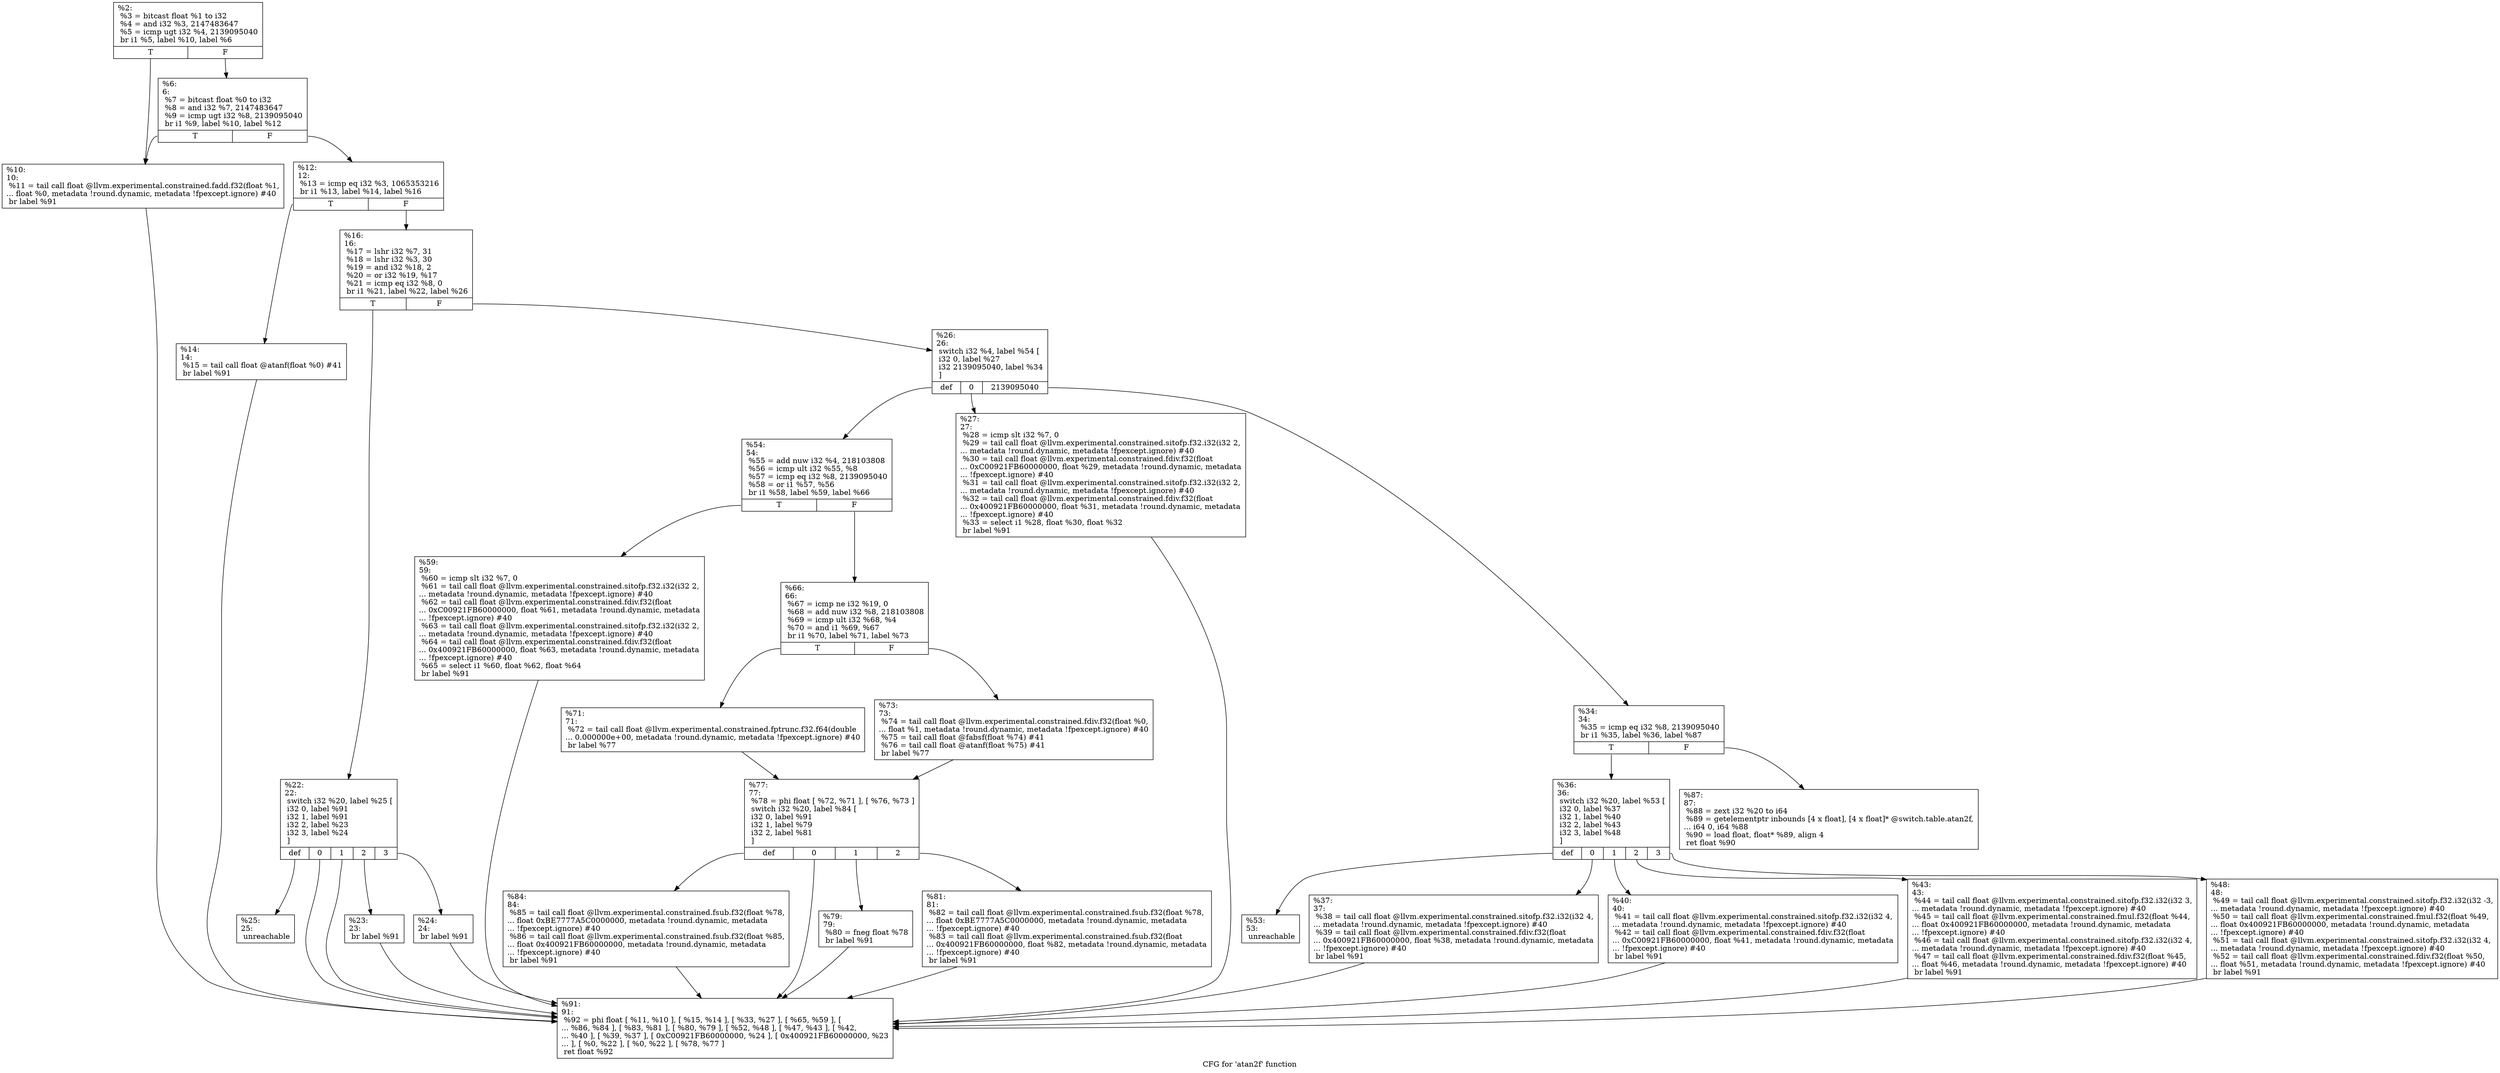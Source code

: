 digraph "CFG for 'atan2f' function" {
	label="CFG for 'atan2f' function";

	Node0x1c25770 [shape=record,label="{%2:\l  %3 = bitcast float %1 to i32\l  %4 = and i32 %3, 2147483647\l  %5 = icmp ugt i32 %4, 2139095040\l  br i1 %5, label %10, label %6\l|{<s0>T|<s1>F}}"];
	Node0x1c25770:s0 -> Node0x1c25810;
	Node0x1c25770:s1 -> Node0x1c257c0;
	Node0x1c257c0 [shape=record,label="{%6:\l6:                                                \l  %7 = bitcast float %0 to i32\l  %8 = and i32 %7, 2147483647\l  %9 = icmp ugt i32 %8, 2139095040\l  br i1 %9, label %10, label %12\l|{<s0>T|<s1>F}}"];
	Node0x1c257c0:s0 -> Node0x1c25810;
	Node0x1c257c0:s1 -> Node0x1c25860;
	Node0x1c25810 [shape=record,label="{%10:\l10:                                               \l  %11 = tail call float @llvm.experimental.constrained.fadd.f32(float %1,\l... float %0, metadata !round.dynamic, metadata !fpexcept.ignore) #40\l  br label %91\l}"];
	Node0x1c25810 -> Node0x1c26080;
	Node0x1c25860 [shape=record,label="{%12:\l12:                                               \l  %13 = icmp eq i32 %3, 1065353216\l  br i1 %13, label %14, label %16\l|{<s0>T|<s1>F}}"];
	Node0x1c25860:s0 -> Node0x1c258b0;
	Node0x1c25860:s1 -> Node0x1c25900;
	Node0x1c258b0 [shape=record,label="{%14:\l14:                                               \l  %15 = tail call float @atanf(float %0) #41\l  br label %91\l}"];
	Node0x1c258b0 -> Node0x1c26080;
	Node0x1c25900 [shape=record,label="{%16:\l16:                                               \l  %17 = lshr i32 %7, 31\l  %18 = lshr i32 %3, 30\l  %19 = and i32 %18, 2\l  %20 = or i32 %19, %17\l  %21 = icmp eq i32 %8, 0\l  br i1 %21, label %22, label %26\l|{<s0>T|<s1>F}}"];
	Node0x1c25900:s0 -> Node0x1c25950;
	Node0x1c25900:s1 -> Node0x1c25a90;
	Node0x1c25950 [shape=record,label="{%22:\l22:                                               \l  switch i32 %20, label %25 [\l    i32 0, label %91\l    i32 1, label %91\l    i32 2, label %23\l    i32 3, label %24\l  ]\l|{<s0>def|<s1>0|<s2>1|<s3>2|<s4>3}}"];
	Node0x1c25950:s0 -> Node0x1c25a40;
	Node0x1c25950:s1 -> Node0x1c26080;
	Node0x1c25950:s2 -> Node0x1c26080;
	Node0x1c25950:s3 -> Node0x1c259a0;
	Node0x1c25950:s4 -> Node0x1c259f0;
	Node0x1c259a0 [shape=record,label="{%23:\l23:                                               \l  br label %91\l}"];
	Node0x1c259a0 -> Node0x1c26080;
	Node0x1c259f0 [shape=record,label="{%24:\l24:                                               \l  br label %91\l}"];
	Node0x1c259f0 -> Node0x1c26080;
	Node0x1c25a40 [shape=record,label="{%25:\l25:                                               \l  unreachable\l}"];
	Node0x1c25a90 [shape=record,label="{%26:\l26:                                               \l  switch i32 %4, label %54 [\l    i32 0, label %27\l    i32 2139095040, label %34\l  ]\l|{<s0>def|<s1>0|<s2>2139095040}}"];
	Node0x1c25a90:s0 -> Node0x1c25d60;
	Node0x1c25a90:s1 -> Node0x1c25ae0;
	Node0x1c25a90:s2 -> Node0x1c25b30;
	Node0x1c25ae0 [shape=record,label="{%27:\l27:                                               \l  %28 = icmp slt i32 %7, 0\l  %29 = tail call float @llvm.experimental.constrained.sitofp.f32.i32(i32 2,\l... metadata !round.dynamic, metadata !fpexcept.ignore) #40\l  %30 = tail call float @llvm.experimental.constrained.fdiv.f32(float\l... 0xC00921FB60000000, float %29, metadata !round.dynamic, metadata\l... !fpexcept.ignore) #40\l  %31 = tail call float @llvm.experimental.constrained.sitofp.f32.i32(i32 2,\l... metadata !round.dynamic, metadata !fpexcept.ignore) #40\l  %32 = tail call float @llvm.experimental.constrained.fdiv.f32(float\l... 0x400921FB60000000, float %31, metadata !round.dynamic, metadata\l... !fpexcept.ignore) #40\l  %33 = select i1 %28, float %30, float %32\l  br label %91\l}"];
	Node0x1c25ae0 -> Node0x1c26080;
	Node0x1c25b30 [shape=record,label="{%34:\l34:                                               \l  %35 = icmp eq i32 %8, 2139095040\l  br i1 %35, label %36, label %87\l|{<s0>T|<s1>F}}"];
	Node0x1c25b30:s0 -> Node0x1c25b80;
	Node0x1c25b30:s1 -> Node0x1c26030;
	Node0x1c25b80 [shape=record,label="{%36:\l36:                                               \l  switch i32 %20, label %53 [\l    i32 0, label %37\l    i32 1, label %40\l    i32 2, label %43\l    i32 3, label %48\l  ]\l|{<s0>def|<s1>0|<s2>1|<s3>2|<s4>3}}"];
	Node0x1c25b80:s0 -> Node0x1c25d10;
	Node0x1c25b80:s1 -> Node0x1c25bd0;
	Node0x1c25b80:s2 -> Node0x1c25c20;
	Node0x1c25b80:s3 -> Node0x1c25c70;
	Node0x1c25b80:s4 -> Node0x1c25cc0;
	Node0x1c25bd0 [shape=record,label="{%37:\l37:                                               \l  %38 = tail call float @llvm.experimental.constrained.sitofp.f32.i32(i32 4,\l... metadata !round.dynamic, metadata !fpexcept.ignore) #40\l  %39 = tail call float @llvm.experimental.constrained.fdiv.f32(float\l... 0x400921FB60000000, float %38, metadata !round.dynamic, metadata\l... !fpexcept.ignore) #40\l  br label %91\l}"];
	Node0x1c25bd0 -> Node0x1c26080;
	Node0x1c25c20 [shape=record,label="{%40:\l40:                                               \l  %41 = tail call float @llvm.experimental.constrained.sitofp.f32.i32(i32 4,\l... metadata !round.dynamic, metadata !fpexcept.ignore) #40\l  %42 = tail call float @llvm.experimental.constrained.fdiv.f32(float\l... 0xC00921FB60000000, float %41, metadata !round.dynamic, metadata\l... !fpexcept.ignore) #40\l  br label %91\l}"];
	Node0x1c25c20 -> Node0x1c26080;
	Node0x1c25c70 [shape=record,label="{%43:\l43:                                               \l  %44 = tail call float @llvm.experimental.constrained.sitofp.f32.i32(i32 3,\l... metadata !round.dynamic, metadata !fpexcept.ignore) #40\l  %45 = tail call float @llvm.experimental.constrained.fmul.f32(float %44,\l... float 0x400921FB60000000, metadata !round.dynamic, metadata\l... !fpexcept.ignore) #40\l  %46 = tail call float @llvm.experimental.constrained.sitofp.f32.i32(i32 4,\l... metadata !round.dynamic, metadata !fpexcept.ignore) #40\l  %47 = tail call float @llvm.experimental.constrained.fdiv.f32(float %45,\l... float %46, metadata !round.dynamic, metadata !fpexcept.ignore) #40\l  br label %91\l}"];
	Node0x1c25c70 -> Node0x1c26080;
	Node0x1c25cc0 [shape=record,label="{%48:\l48:                                               \l  %49 = tail call float @llvm.experimental.constrained.sitofp.f32.i32(i32 -3,\l... metadata !round.dynamic, metadata !fpexcept.ignore) #40\l  %50 = tail call float @llvm.experimental.constrained.fmul.f32(float %49,\l... float 0x400921FB60000000, metadata !round.dynamic, metadata\l... !fpexcept.ignore) #40\l  %51 = tail call float @llvm.experimental.constrained.sitofp.f32.i32(i32 4,\l... metadata !round.dynamic, metadata !fpexcept.ignore) #40\l  %52 = tail call float @llvm.experimental.constrained.fdiv.f32(float %50,\l... float %51, metadata !round.dynamic, metadata !fpexcept.ignore) #40\l  br label %91\l}"];
	Node0x1c25cc0 -> Node0x1c26080;
	Node0x1c25d10 [shape=record,label="{%53:\l53:                                               \l  unreachable\l}"];
	Node0x1c25d60 [shape=record,label="{%54:\l54:                                               \l  %55 = add nuw i32 %4, 218103808\l  %56 = icmp ult i32 %55, %8\l  %57 = icmp eq i32 %8, 2139095040\l  %58 = or i1 %57, %56\l  br i1 %58, label %59, label %66\l|{<s0>T|<s1>F}}"];
	Node0x1c25d60:s0 -> Node0x1c25db0;
	Node0x1c25d60:s1 -> Node0x1c25e00;
	Node0x1c25db0 [shape=record,label="{%59:\l59:                                               \l  %60 = icmp slt i32 %7, 0\l  %61 = tail call float @llvm.experimental.constrained.sitofp.f32.i32(i32 2,\l... metadata !round.dynamic, metadata !fpexcept.ignore) #40\l  %62 = tail call float @llvm.experimental.constrained.fdiv.f32(float\l... 0xC00921FB60000000, float %61, metadata !round.dynamic, metadata\l... !fpexcept.ignore) #40\l  %63 = tail call float @llvm.experimental.constrained.sitofp.f32.i32(i32 2,\l... metadata !round.dynamic, metadata !fpexcept.ignore) #40\l  %64 = tail call float @llvm.experimental.constrained.fdiv.f32(float\l... 0x400921FB60000000, float %63, metadata !round.dynamic, metadata\l... !fpexcept.ignore) #40\l  %65 = select i1 %60, float %62, float %64\l  br label %91\l}"];
	Node0x1c25db0 -> Node0x1c26080;
	Node0x1c25e00 [shape=record,label="{%66:\l66:                                               \l  %67 = icmp ne i32 %19, 0\l  %68 = add nuw i32 %8, 218103808\l  %69 = icmp ult i32 %68, %4\l  %70 = and i1 %69, %67\l  br i1 %70, label %71, label %73\l|{<s0>T|<s1>F}}"];
	Node0x1c25e00:s0 -> Node0x1c25e50;
	Node0x1c25e00:s1 -> Node0x1c25ea0;
	Node0x1c25e50 [shape=record,label="{%71:\l71:                                               \l  %72 = tail call float @llvm.experimental.constrained.fptrunc.f32.f64(double\l... 0.000000e+00, metadata !round.dynamic, metadata !fpexcept.ignore) #40\l  br label %77\l}"];
	Node0x1c25e50 -> Node0x1c25ef0;
	Node0x1c25ea0 [shape=record,label="{%73:\l73:                                               \l  %74 = tail call float @llvm.experimental.constrained.fdiv.f32(float %0,\l... float %1, metadata !round.dynamic, metadata !fpexcept.ignore) #40\l  %75 = tail call float @fabsf(float %74) #41\l  %76 = tail call float @atanf(float %75) #41\l  br label %77\l}"];
	Node0x1c25ea0 -> Node0x1c25ef0;
	Node0x1c25ef0 [shape=record,label="{%77:\l77:                                               \l  %78 = phi float [ %72, %71 ], [ %76, %73 ]\l  switch i32 %20, label %84 [\l    i32 0, label %91\l    i32 1, label %79\l    i32 2, label %81\l  ]\l|{<s0>def|<s1>0|<s2>1|<s3>2}}"];
	Node0x1c25ef0:s0 -> Node0x1c25fe0;
	Node0x1c25ef0:s1 -> Node0x1c26080;
	Node0x1c25ef0:s2 -> Node0x1c25f40;
	Node0x1c25ef0:s3 -> Node0x1c25f90;
	Node0x1c25f40 [shape=record,label="{%79:\l79:                                               \l  %80 = fneg float %78\l  br label %91\l}"];
	Node0x1c25f40 -> Node0x1c26080;
	Node0x1c25f90 [shape=record,label="{%81:\l81:                                               \l  %82 = tail call float @llvm.experimental.constrained.fsub.f32(float %78,\l... float 0xBE7777A5C0000000, metadata !round.dynamic, metadata\l... !fpexcept.ignore) #40\l  %83 = tail call float @llvm.experimental.constrained.fsub.f32(float\l... 0x400921FB60000000, float %82, metadata !round.dynamic, metadata\l... !fpexcept.ignore) #40\l  br label %91\l}"];
	Node0x1c25f90 -> Node0x1c26080;
	Node0x1c25fe0 [shape=record,label="{%84:\l84:                                               \l  %85 = tail call float @llvm.experimental.constrained.fsub.f32(float %78,\l... float 0xBE7777A5C0000000, metadata !round.dynamic, metadata\l... !fpexcept.ignore) #40\l  %86 = tail call float @llvm.experimental.constrained.fsub.f32(float %85,\l... float 0x400921FB60000000, metadata !round.dynamic, metadata\l... !fpexcept.ignore) #40\l  br label %91\l}"];
	Node0x1c25fe0 -> Node0x1c26080;
	Node0x1c26030 [shape=record,label="{%87:\l87:                                               \l  %88 = zext i32 %20 to i64\l  %89 = getelementptr inbounds [4 x float], [4 x float]* @switch.table.atan2f,\l... i64 0, i64 %88\l  %90 = load float, float* %89, align 4\l  ret float %90\l}"];
	Node0x1c26080 [shape=record,label="{%91:\l91:                                               \l  %92 = phi float [ %11, %10 ], [ %15, %14 ], [ %33, %27 ], [ %65, %59 ], [\l... %86, %84 ], [ %83, %81 ], [ %80, %79 ], [ %52, %48 ], [ %47, %43 ], [ %42,\l... %40 ], [ %39, %37 ], [ 0xC00921FB60000000, %24 ], [ 0x400921FB60000000, %23\l... ], [ %0, %22 ], [ %0, %22 ], [ %78, %77 ]\l  ret float %92\l}"];
}
